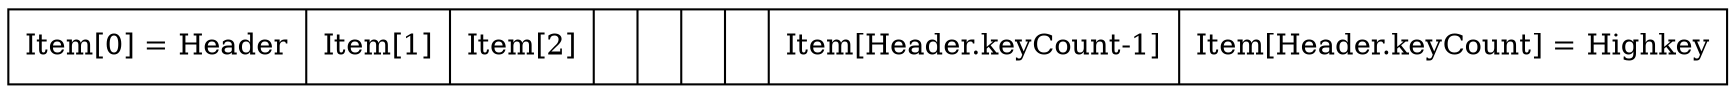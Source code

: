 digraph LeafNode {
    node [shape=record];
    n1[label="Item[0] = Header|Item[1]|Item[2]|||||Item[Header.keyCount-1]|Item[Header.keyCount] = Highkey"];
}
